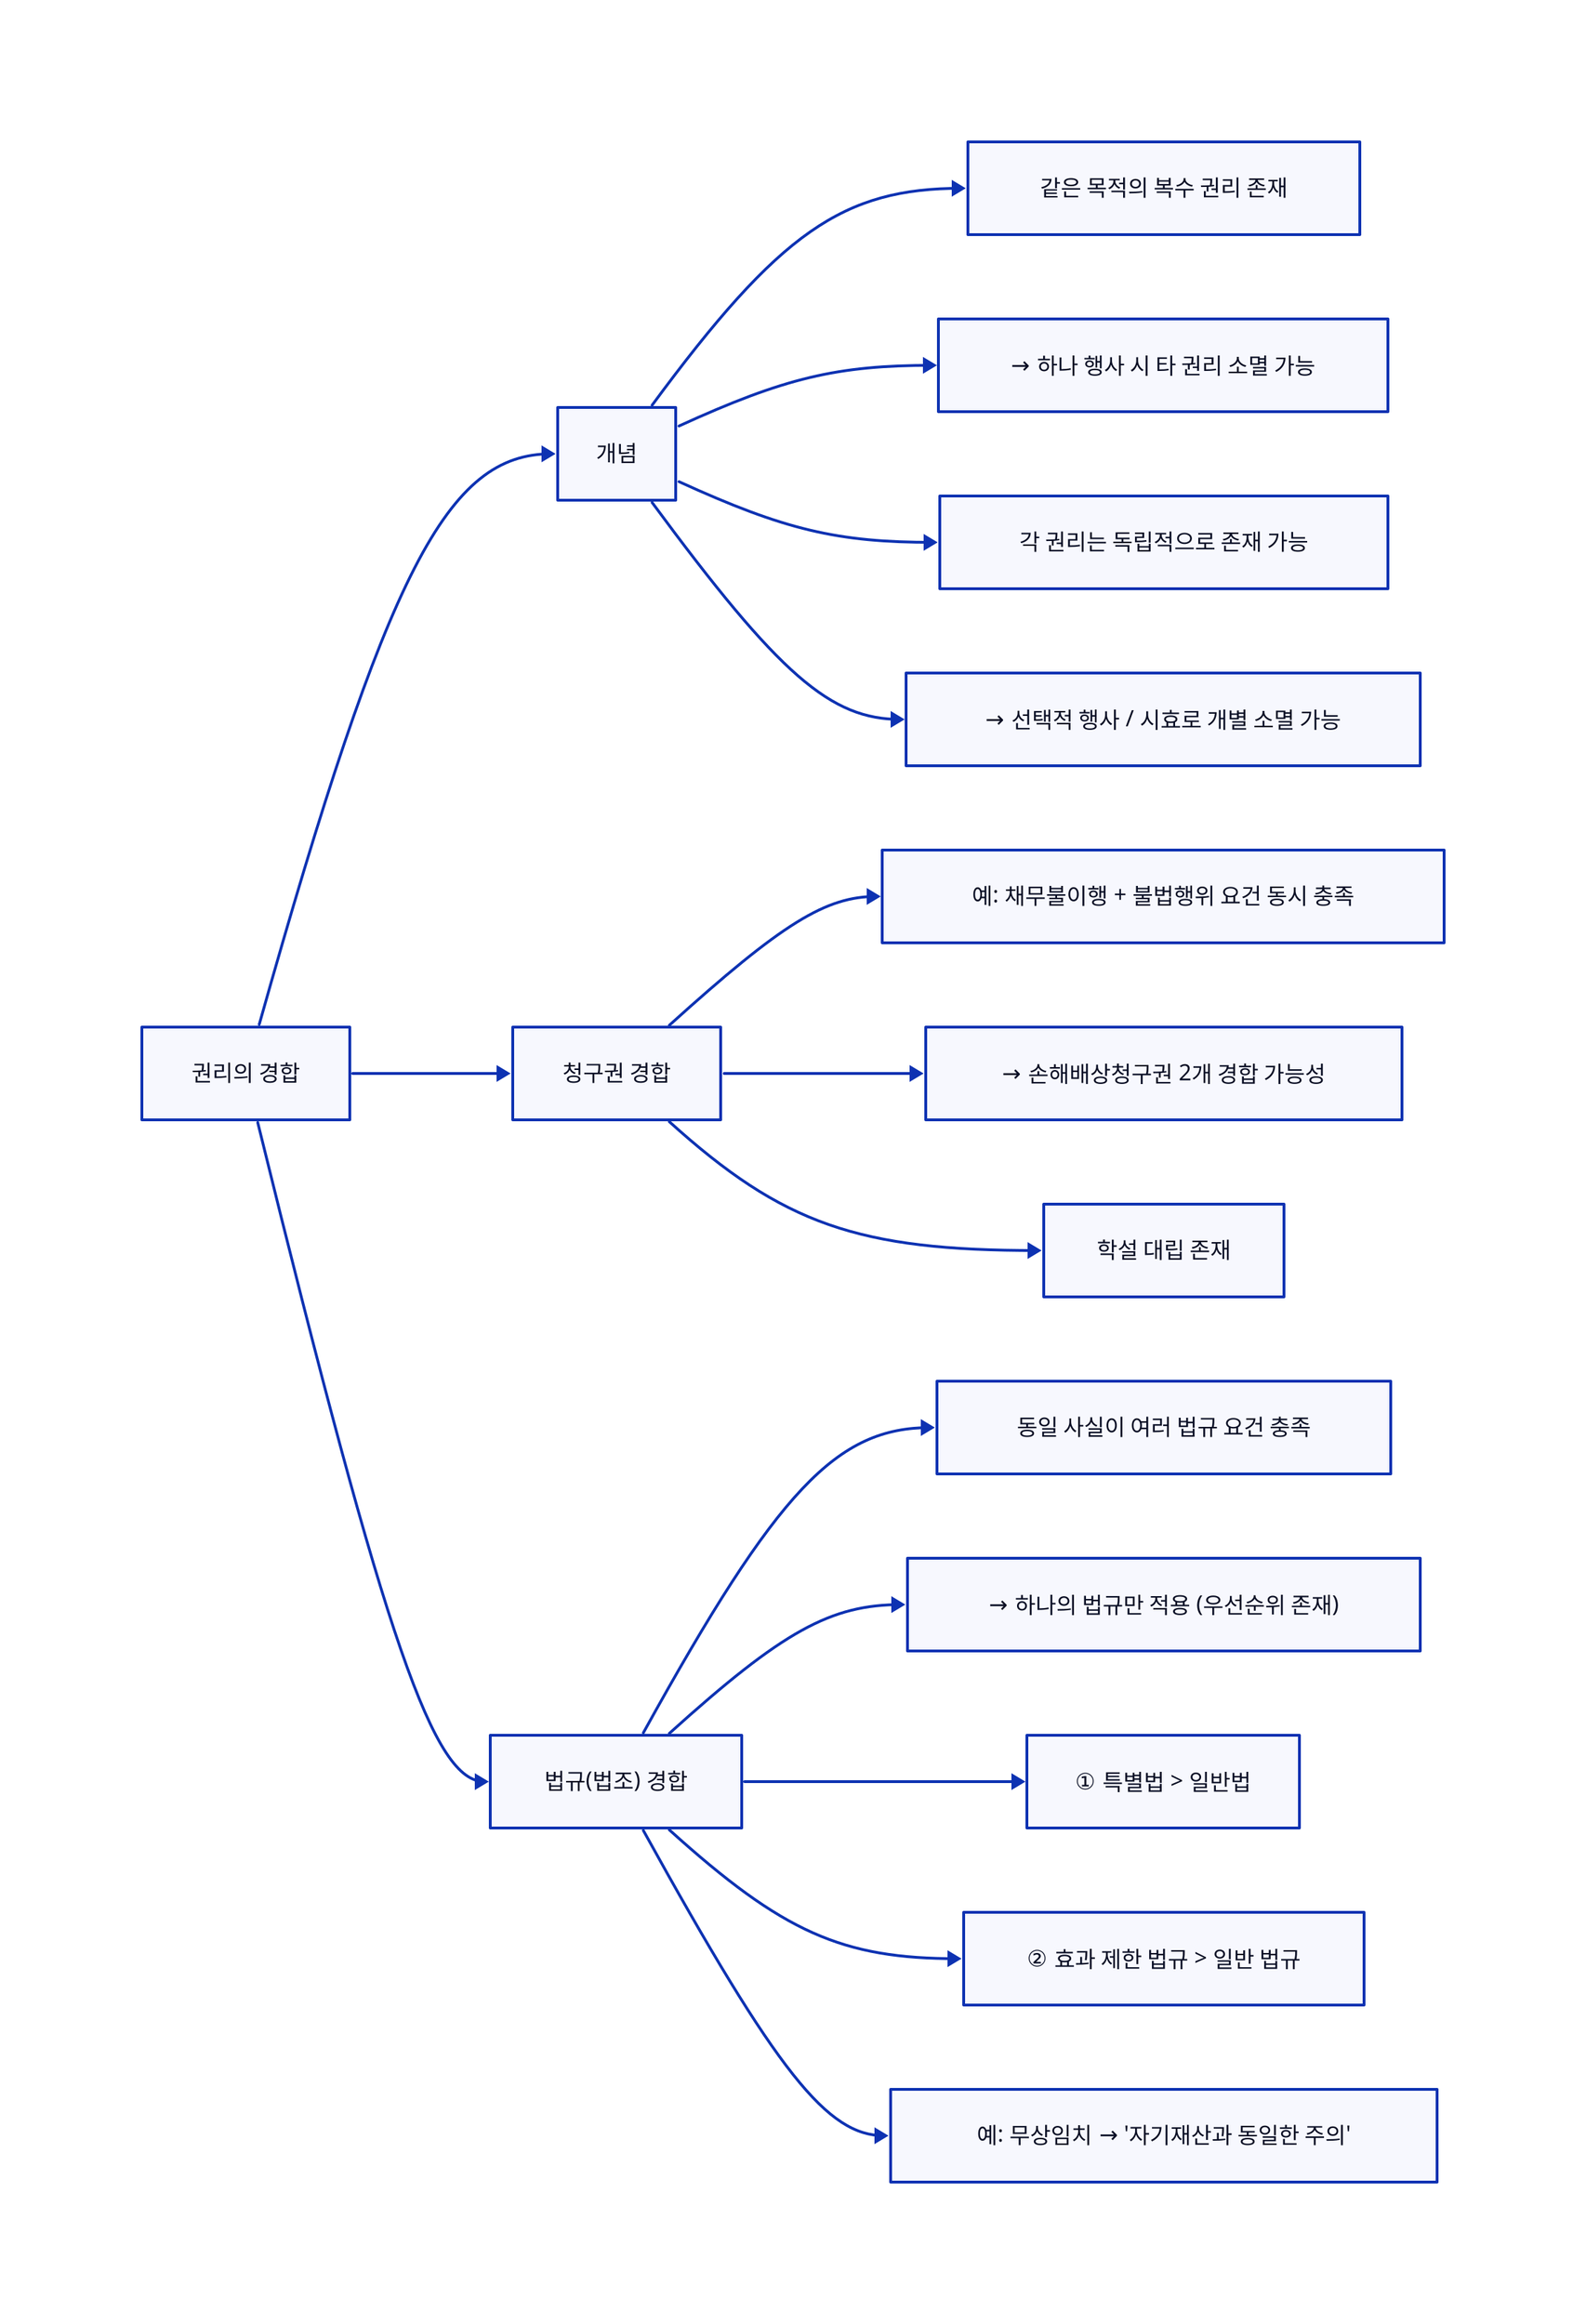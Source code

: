 # [28] 權利의 競合.d2

direction: right

"권리의 경합" -> "개념"
"권리의 경합" -> "청구권 경합"
"권리의 경합" -> "법규(법조) 경합"

"개념" -> "같은 목적의 복수 권리 존재"
"개념" -> "→ 하나 행사 시 타 권리 소멸 가능"
"개념" -> "각 권리는 독립적으로 존재 가능"
"개념" -> "→ 선택적 행사 / 시효로 개별 소멸 가능"

"청구권 경합" -> "예: 채무불이행 + 불법행위 요건 동시 충족"
"청구권 경합" -> "→ 손해배상청구권 2개 경합 가능성"
"청구권 경합" -> "학설 대립 존재"

"법규(법조) 경합" -> "동일 사실이 여러 법규 요건 충족"
"법규(법조) 경합" -> "→ 하나의 법규만 적용 (우선순위 존재)"
"법규(법조) 경합" -> "① 특별법 > 일반법"
"법규(법조) 경합" -> "② 효과 제한 법규 > 일반 법규"
"법규(법조) 경합" -> "예: 무상임치 → '자기재산과 동일한 주의'"